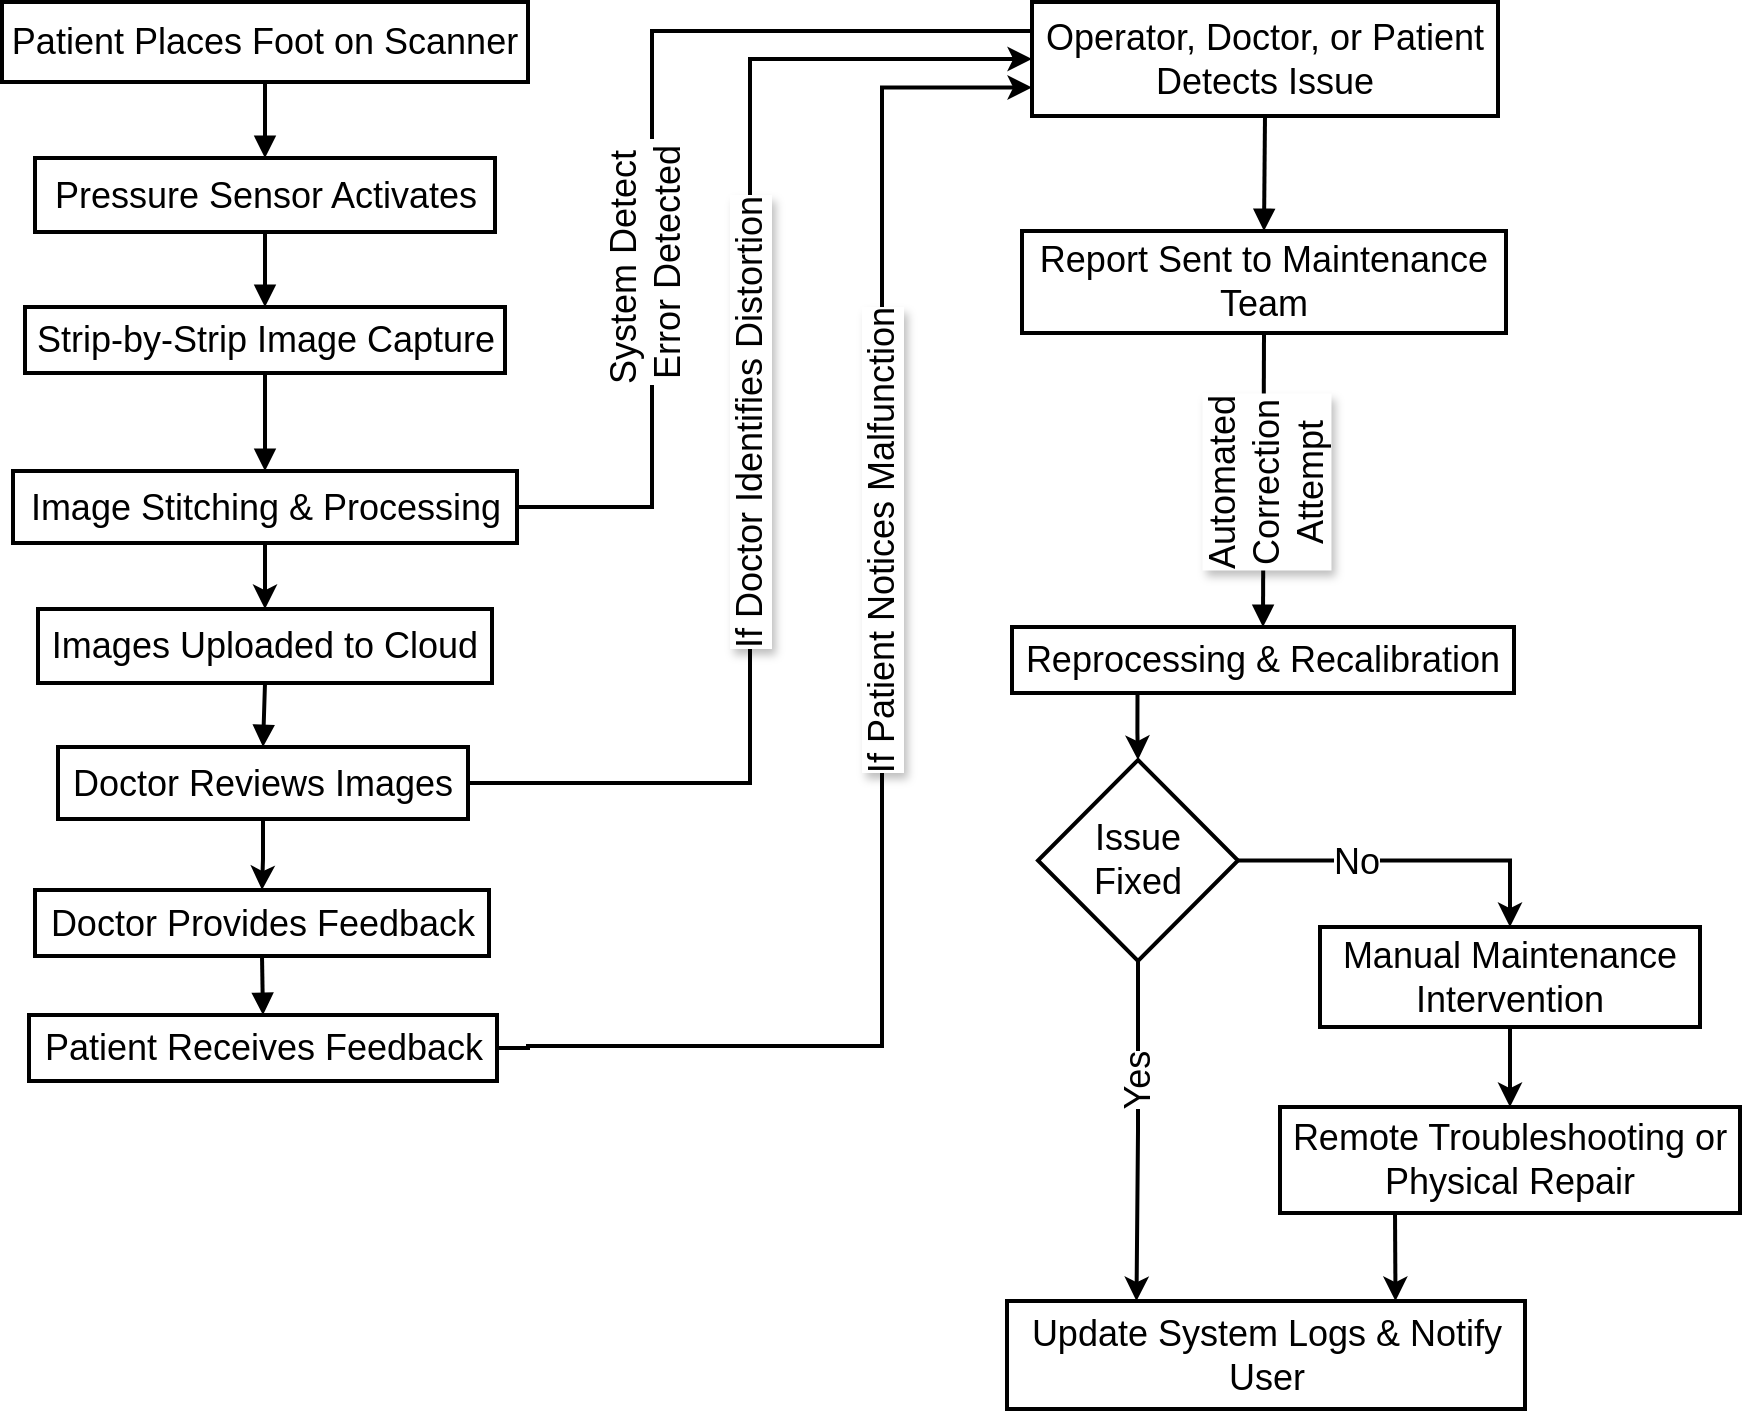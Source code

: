 <mxfile version="26.0.11">
  <diagram name="Page-1" id="T2e4uhzn7L_7Nx4y8A0f">
    <mxGraphModel dx="1489" dy="1046" grid="1" gridSize="10" guides="1" tooltips="1" connect="1" arrows="1" fold="1" page="1" pageScale="1" pageWidth="850" pageHeight="1100" math="0" shadow="0">
      <root>
        <mxCell id="0" />
        <mxCell id="1" parent="0" />
        <mxCell id="PNcExrpaa4TOweJ_eOC_-2" value="Patient Places Foot on Scanner" style="whiteSpace=wrap;strokeWidth=2;fontSize=18;rounded=0;" vertex="1" parent="1">
          <mxGeometry x="20" y="60" width="263" height="40" as="geometry" />
        </mxCell>
        <mxCell id="PNcExrpaa4TOweJ_eOC_-3" value="Pressure Sensor Activates" style="whiteSpace=wrap;strokeWidth=2;fontSize=18;" vertex="1" parent="1">
          <mxGeometry x="36.5" y="138" width="230" height="37" as="geometry" />
        </mxCell>
        <mxCell id="PNcExrpaa4TOweJ_eOC_-4" value="Strip-by-Strip Image Capture" style="whiteSpace=wrap;strokeWidth=2;fontSize=18;" vertex="1" parent="1">
          <mxGeometry x="31.5" y="212.5" width="240" height="33" as="geometry" />
        </mxCell>
        <mxCell id="PNcExrpaa4TOweJ_eOC_-40" value="" style="edgeStyle=orthogonalEdgeStyle;rounded=0;orthogonalLoop=1;jettySize=auto;html=1;fontSize=18;strokeWidth=2;" edge="1" parent="1" source="PNcExrpaa4TOweJ_eOC_-5" target="PNcExrpaa4TOweJ_eOC_-6">
          <mxGeometry relative="1" as="geometry" />
        </mxCell>
        <mxCell id="PNcExrpaa4TOweJ_eOC_-66" style="edgeStyle=orthogonalEdgeStyle;rounded=0;orthogonalLoop=1;jettySize=auto;html=1;exitX=1;exitY=0.5;exitDx=0;exitDy=0;entryX=0;entryY=0.25;entryDx=0;entryDy=0;strokeWidth=2;" edge="1" parent="1" source="PNcExrpaa4TOweJ_eOC_-5" target="PNcExrpaa4TOweJ_eOC_-10">
          <mxGeometry relative="1" as="geometry">
            <Array as="points">
              <mxPoint x="345" y="312.5" />
              <mxPoint x="345" y="74.5" />
              <mxPoint x="569" y="74.5" />
            </Array>
          </mxGeometry>
        </mxCell>
        <mxCell id="PNcExrpaa4TOweJ_eOC_-67" value="&lt;span style=&quot;font-size: 18px;&quot;&gt;System Detect&amp;nbsp;&lt;/span&gt;&lt;div style=&quot;font-size: 18px;&quot;&gt;Error Detected&lt;/div&gt;" style="edgeLabel;html=1;align=center;verticalAlign=middle;resizable=0;points=[];horizontal=0;" vertex="1" connectable="0" parent="PNcExrpaa4TOweJ_eOC_-66">
          <mxGeometry x="-0.316" y="3" relative="1" as="geometry">
            <mxPoint y="3" as="offset" />
          </mxGeometry>
        </mxCell>
        <mxCell id="PNcExrpaa4TOweJ_eOC_-5" value="Image Stitching &amp; Processing" style="whiteSpace=wrap;strokeWidth=2;fontSize=18;" vertex="1" parent="1">
          <mxGeometry x="25.5" y="294.5" width="252" height="36" as="geometry" />
        </mxCell>
        <mxCell id="PNcExrpaa4TOweJ_eOC_-6" value="Images Uploaded to Cloud" style="whiteSpace=wrap;strokeWidth=2;fontSize=18;" vertex="1" parent="1">
          <mxGeometry x="38" y="363.5" width="227" height="37" as="geometry" />
        </mxCell>
        <mxCell id="PNcExrpaa4TOweJ_eOC_-37" style="edgeStyle=orthogonalEdgeStyle;rounded=0;orthogonalLoop=1;jettySize=auto;html=1;exitX=1;exitY=0.5;exitDx=0;exitDy=0;entryX=0;entryY=0.5;entryDx=0;entryDy=0;fontSize=18;strokeWidth=2;" edge="1" parent="1" source="PNcExrpaa4TOweJ_eOC_-7" target="PNcExrpaa4TOweJ_eOC_-10">
          <mxGeometry relative="1" as="geometry" />
        </mxCell>
        <mxCell id="PNcExrpaa4TOweJ_eOC_-47" value="If Doctor Identifies Distortion" style="edgeLabel;html=1;align=center;verticalAlign=middle;resizable=0;points=[];fontSize=18;rotation=0;textShadow=1;horizontal=0;" vertex="1" connectable="0" parent="PNcExrpaa4TOweJ_eOC_-37">
          <mxGeometry x="-0.5" y="-2" relative="1" as="geometry">
            <mxPoint x="-2" y="-160" as="offset" />
          </mxGeometry>
        </mxCell>
        <mxCell id="PNcExrpaa4TOweJ_eOC_-39" value="" style="edgeStyle=orthogonalEdgeStyle;rounded=0;orthogonalLoop=1;jettySize=auto;html=1;fontSize=18;strokeWidth=2;" edge="1" parent="1" source="PNcExrpaa4TOweJ_eOC_-7" target="PNcExrpaa4TOweJ_eOC_-8">
          <mxGeometry relative="1" as="geometry" />
        </mxCell>
        <mxCell id="PNcExrpaa4TOweJ_eOC_-7" value="Doctor Reviews Images" style="whiteSpace=wrap;strokeWidth=2;fontSize=18;" vertex="1" parent="1">
          <mxGeometry x="48" y="432.5" width="205" height="36" as="geometry" />
        </mxCell>
        <mxCell id="PNcExrpaa4TOweJ_eOC_-8" value="Doctor Provides Feedback" style="whiteSpace=wrap;strokeWidth=2;fontSize=18;" vertex="1" parent="1">
          <mxGeometry x="36.5" y="504" width="227" height="33" as="geometry" />
        </mxCell>
        <mxCell id="PNcExrpaa4TOweJ_eOC_-38" style="edgeStyle=orthogonalEdgeStyle;rounded=0;orthogonalLoop=1;jettySize=auto;html=1;exitX=1;exitY=0.5;exitDx=0;exitDy=0;entryX=0;entryY=0.75;entryDx=0;entryDy=0;fontSize=18;strokeWidth=2;" edge="1" parent="1" source="PNcExrpaa4TOweJ_eOC_-9" target="PNcExrpaa4TOweJ_eOC_-10">
          <mxGeometry relative="1" as="geometry">
            <mxPoint x="283.02" y="593.0" as="sourcePoint" />
            <mxPoint x="584.52" y="123.5" as="targetPoint" />
            <Array as="points">
              <mxPoint x="283" y="583" />
              <mxPoint x="460" y="582" />
              <mxPoint x="460" y="103" />
            </Array>
          </mxGeometry>
        </mxCell>
        <mxCell id="PNcExrpaa4TOweJ_eOC_-46" value="If Patient Notices Malfunction" style="edgeLabel;html=1;align=center;verticalAlign=middle;resizable=0;points=[];fontSize=18;rotation=0;textShadow=1;horizontal=0;" vertex="1" connectable="0" parent="PNcExrpaa4TOweJ_eOC_-38">
          <mxGeometry x="-0.494" y="-1" relative="1" as="geometry">
            <mxPoint x="4" y="-253" as="offset" />
          </mxGeometry>
        </mxCell>
        <mxCell id="PNcExrpaa4TOweJ_eOC_-9" value="Patient Receives Feedback" style="whiteSpace=wrap;strokeWidth=2;fontSize=18;" vertex="1" parent="1">
          <mxGeometry x="33.5" y="566.5" width="234" height="33" as="geometry" />
        </mxCell>
        <mxCell id="PNcExrpaa4TOweJ_eOC_-10" value="Operator, Doctor, or Patient &#xa;Detects Issue" style="whiteSpace=wrap;strokeWidth=2;fontSize=18;" vertex="1" parent="1">
          <mxGeometry x="535" y="60" width="233" height="57" as="geometry" />
        </mxCell>
        <mxCell id="PNcExrpaa4TOweJ_eOC_-11" value="Report Sent to Maintenance Team" style="whiteSpace=wrap;strokeWidth=2;fontSize=18;" vertex="1" parent="1">
          <mxGeometry x="530" y="174.5" width="242" height="51" as="geometry" />
        </mxCell>
        <mxCell id="PNcExrpaa4TOweJ_eOC_-58" style="edgeStyle=orthogonalEdgeStyle;rounded=0;orthogonalLoop=1;jettySize=auto;html=1;exitX=0.25;exitY=1;exitDx=0;exitDy=0;strokeWidth=2;" edge="1" parent="1" source="PNcExrpaa4TOweJ_eOC_-12" target="PNcExrpaa4TOweJ_eOC_-54">
          <mxGeometry relative="1" as="geometry" />
        </mxCell>
        <mxCell id="PNcExrpaa4TOweJ_eOC_-12" value="Reprocessing &amp; Recalibration" style="whiteSpace=wrap;strokeWidth=2;fontSize=18;" vertex="1" parent="1">
          <mxGeometry x="525" y="372.5" width="251" height="33" as="geometry" />
        </mxCell>
        <mxCell id="PNcExrpaa4TOweJ_eOC_-13" value="Update System Logs &amp; Notify User" style="whiteSpace=wrap;strokeWidth=2;fontSize=18;" vertex="1" parent="1">
          <mxGeometry x="522.5" y="709.5" width="259" height="54" as="geometry" />
        </mxCell>
        <mxCell id="PNcExrpaa4TOweJ_eOC_-63" style="edgeStyle=orthogonalEdgeStyle;rounded=0;orthogonalLoop=1;jettySize=auto;html=1;exitX=0.5;exitY=1;exitDx=0;exitDy=0;entryX=0.5;entryY=0;entryDx=0;entryDy=0;strokeWidth=2;" edge="1" parent="1" source="PNcExrpaa4TOweJ_eOC_-14" target="PNcExrpaa4TOweJ_eOC_-15">
          <mxGeometry relative="1" as="geometry" />
        </mxCell>
        <mxCell id="PNcExrpaa4TOweJ_eOC_-14" value="Manual Maintenance Intervention" style="whiteSpace=wrap;strokeWidth=2;fontSize=18;" vertex="1" parent="1">
          <mxGeometry x="679" y="522.5" width="190" height="50" as="geometry" />
        </mxCell>
        <mxCell id="PNcExrpaa4TOweJ_eOC_-15" value="Remote Troubleshooting or Physical Repair" style="whiteSpace=wrap;strokeWidth=2;fontSize=18;" vertex="1" parent="1">
          <mxGeometry x="659" y="612.5" width="230" height="53" as="geometry" />
        </mxCell>
        <mxCell id="PNcExrpaa4TOweJ_eOC_-16" value="" style="curved=1;startArrow=none;endArrow=block;exitX=0.5;exitY=1;entryX=0.5;entryY=0;rounded=0;fontSize=18;strokeWidth=2;" edge="1" parent="1" source="PNcExrpaa4TOweJ_eOC_-2" target="PNcExrpaa4TOweJ_eOC_-3">
          <mxGeometry relative="1" as="geometry">
            <Array as="points" />
          </mxGeometry>
        </mxCell>
        <mxCell id="PNcExrpaa4TOweJ_eOC_-17" value="" style="curved=1;startArrow=none;endArrow=block;exitX=0.5;exitY=1;entryX=0.5;entryY=0;rounded=0;fontSize=18;strokeWidth=2;" edge="1" parent="1" source="PNcExrpaa4TOweJ_eOC_-3" target="PNcExrpaa4TOweJ_eOC_-4">
          <mxGeometry relative="1" as="geometry">
            <Array as="points" />
          </mxGeometry>
        </mxCell>
        <mxCell id="PNcExrpaa4TOweJ_eOC_-18" value="" style="curved=1;startArrow=none;endArrow=block;exitX=0.5;exitY=1;entryX=0.5;entryY=0;rounded=0;fontSize=18;strokeWidth=2;" edge="1" parent="1" source="PNcExrpaa4TOweJ_eOC_-4" target="PNcExrpaa4TOweJ_eOC_-5">
          <mxGeometry relative="1" as="geometry">
            <Array as="points" />
          </mxGeometry>
        </mxCell>
        <mxCell id="PNcExrpaa4TOweJ_eOC_-20" value="" style="curved=1;startArrow=none;endArrow=block;exitX=0.5;exitY=1;entryX=0.5;entryY=0;rounded=0;fontSize=18;strokeWidth=2;" edge="1" parent="1" source="PNcExrpaa4TOweJ_eOC_-6" target="PNcExrpaa4TOweJ_eOC_-7">
          <mxGeometry relative="1" as="geometry">
            <Array as="points" />
          </mxGeometry>
        </mxCell>
        <mxCell id="PNcExrpaa4TOweJ_eOC_-22" value="" style="curved=1;startArrow=none;endArrow=block;exitX=0.5;exitY=0.99;entryX=0.5;entryY=-0.01;rounded=0;fontSize=18;strokeWidth=2;" edge="1" parent="1" source="PNcExrpaa4TOweJ_eOC_-8" target="PNcExrpaa4TOweJ_eOC_-9">
          <mxGeometry relative="1" as="geometry">
            <Array as="points" />
          </mxGeometry>
        </mxCell>
        <mxCell id="PNcExrpaa4TOweJ_eOC_-23" value="" style="curved=1;startArrow=none;endArrow=block;exitX=0.5;exitY=1;entryX=0.5;entryY=0;rounded=0;fontSize=18;strokeWidth=2;" edge="1" parent="1" source="PNcExrpaa4TOweJ_eOC_-10" target="PNcExrpaa4TOweJ_eOC_-11">
          <mxGeometry relative="1" as="geometry">
            <Array as="points" />
          </mxGeometry>
        </mxCell>
        <mxCell id="PNcExrpaa4TOweJ_eOC_-24" value="Automated &#xa;Correction &#xa;Attempt" style="curved=1;startArrow=none;endArrow=block;exitX=0.5;exitY=1;entryX=0.5;entryY=0;rounded=0;fontSize=18;strokeWidth=2;horizontal=0;textShadow=1;" edge="1" parent="1" source="PNcExrpaa4TOweJ_eOC_-11" target="PNcExrpaa4TOweJ_eOC_-12">
          <mxGeometry x="0.014" relative="1" as="geometry">
            <Array as="points" />
            <mxPoint as="offset" />
          </mxGeometry>
        </mxCell>
        <mxCell id="PNcExrpaa4TOweJ_eOC_-44" value="" style="endArrow=classic;html=1;rounded=0;exitX=0.25;exitY=1;exitDx=0;exitDy=0;entryX=0.75;entryY=0;entryDx=0;entryDy=0;fontSize=18;strokeWidth=2;" edge="1" parent="1" source="PNcExrpaa4TOweJ_eOC_-15" target="PNcExrpaa4TOweJ_eOC_-13">
          <mxGeometry width="50" height="50" relative="1" as="geometry">
            <mxPoint x="657" y="682.5" as="sourcePoint" />
            <mxPoint x="707" y="632.5" as="targetPoint" />
          </mxGeometry>
        </mxCell>
        <mxCell id="PNcExrpaa4TOweJ_eOC_-59" style="edgeStyle=orthogonalEdgeStyle;rounded=0;orthogonalLoop=1;jettySize=auto;html=1;exitX=0.5;exitY=1;exitDx=0;exitDy=0;entryX=0.25;entryY=0;entryDx=0;entryDy=0;strokeWidth=2;" edge="1" parent="1" source="PNcExrpaa4TOweJ_eOC_-54" target="PNcExrpaa4TOweJ_eOC_-13">
          <mxGeometry relative="1" as="geometry" />
        </mxCell>
        <mxCell id="PNcExrpaa4TOweJ_eOC_-65" value="&lt;font style=&quot;font-size: 18px;&quot;&gt;Yes&lt;/font&gt;" style="edgeLabel;html=1;align=center;verticalAlign=middle;resizable=0;points=[];horizontal=0;rotation=0;" vertex="1" connectable="0" parent="PNcExrpaa4TOweJ_eOC_-59">
          <mxGeometry x="-0.365" y="-1" relative="1" as="geometry">
            <mxPoint x="1" y="6" as="offset" />
          </mxGeometry>
        </mxCell>
        <mxCell id="PNcExrpaa4TOweJ_eOC_-60" style="edgeStyle=orthogonalEdgeStyle;rounded=0;orthogonalLoop=1;jettySize=auto;html=1;exitX=1;exitY=0.5;exitDx=0;exitDy=0;entryX=0.5;entryY=0;entryDx=0;entryDy=0;strokeWidth=2;" edge="1" parent="1" source="PNcExrpaa4TOweJ_eOC_-54" target="PNcExrpaa4TOweJ_eOC_-14">
          <mxGeometry relative="1" as="geometry" />
        </mxCell>
        <mxCell id="PNcExrpaa4TOweJ_eOC_-64" value="&lt;font style=&quot;font-size: 18px;&quot;&gt;No&lt;/font&gt;" style="edgeLabel;html=1;align=center;verticalAlign=middle;resizable=0;points=[];" vertex="1" connectable="0" parent="PNcExrpaa4TOweJ_eOC_-60">
          <mxGeometry x="-0.328" y="1" relative="1" as="geometry">
            <mxPoint x="2" y="1" as="offset" />
          </mxGeometry>
        </mxCell>
        <mxCell id="PNcExrpaa4TOweJ_eOC_-54" value="&lt;span style=&quot;font-size: 18px; text-wrap-mode: nowrap; background-color: rgb(255, 255, 255);&quot;&gt;Issue &lt;br&gt;Fixed&lt;/span&gt;" style="rhombus;whiteSpace=wrap;html=1;strokeWidth=2;" vertex="1" parent="1">
          <mxGeometry x="538" y="439" width="100" height="100.5" as="geometry" />
        </mxCell>
      </root>
    </mxGraphModel>
  </diagram>
</mxfile>
